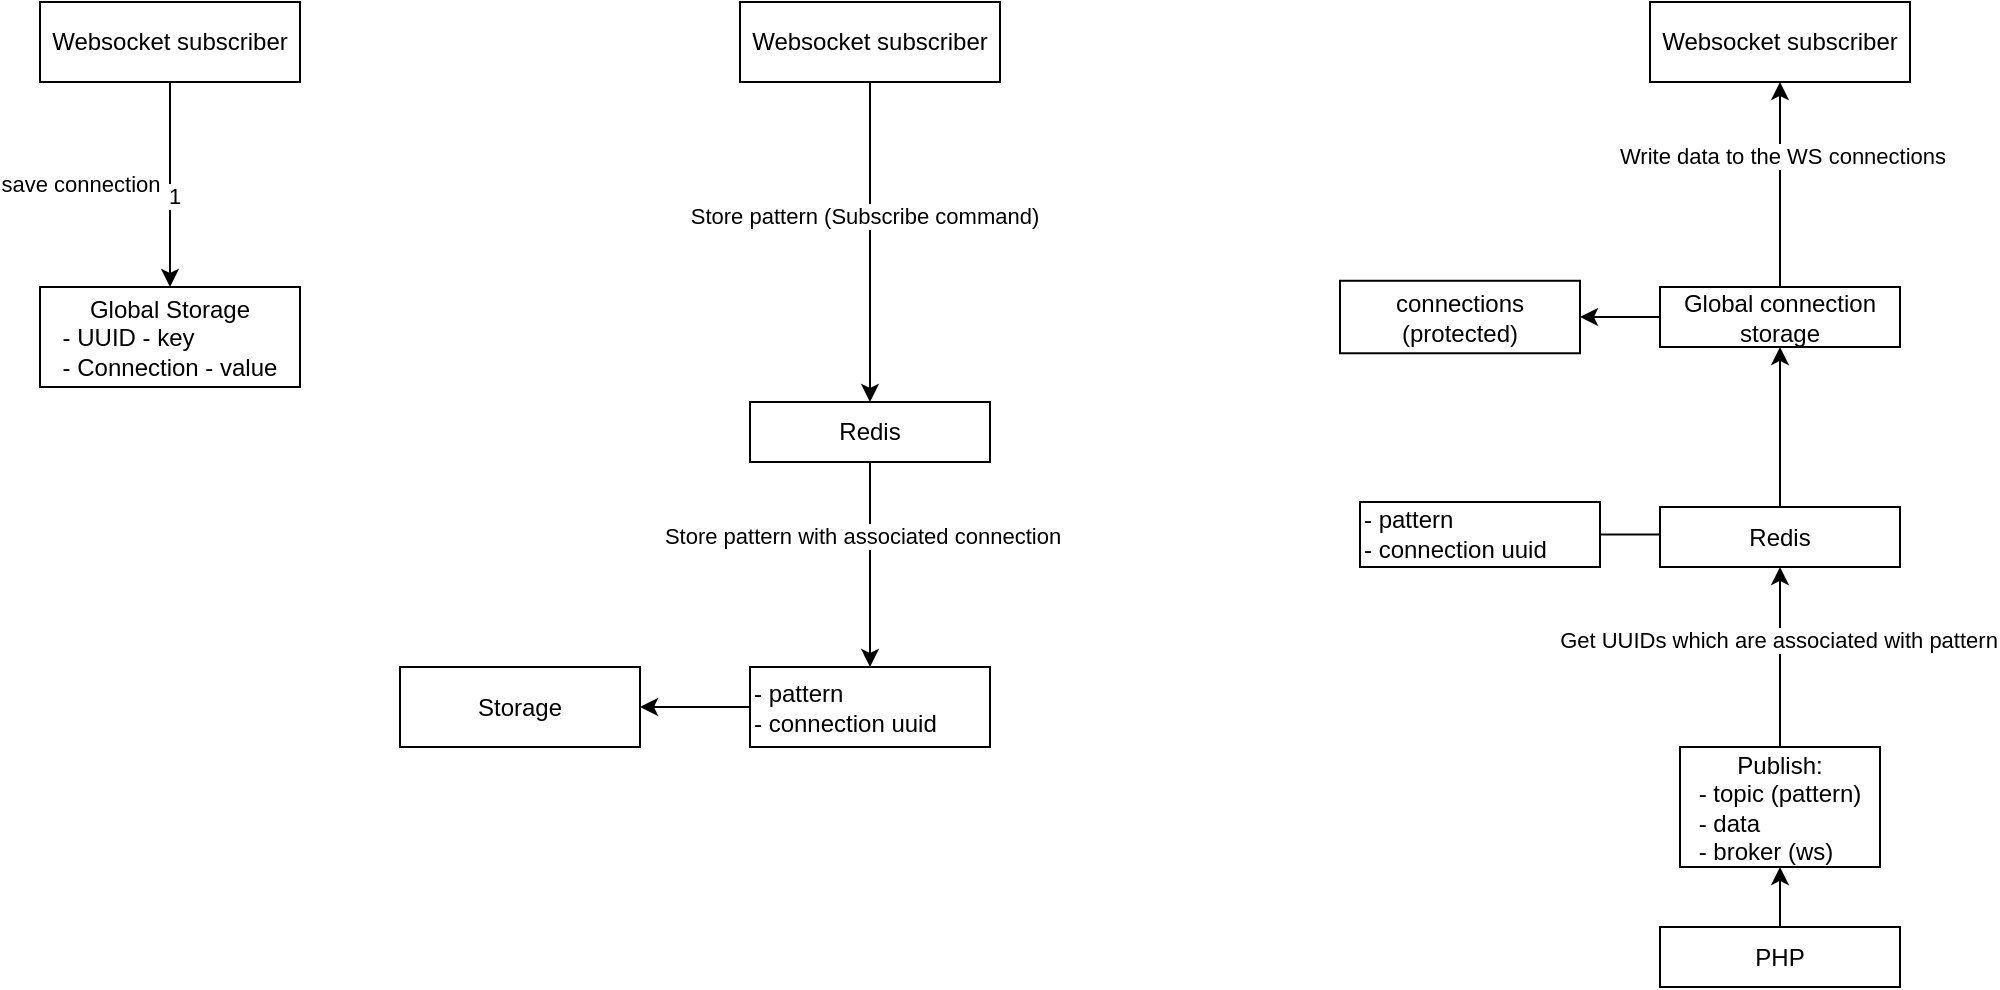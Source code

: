<mxfile version="14.5.1" type="device"><diagram id="WuhFehjWL4AdMcIrMOFQ" name="Page-1"><mxGraphModel dx="1350" dy="783" grid="1" gridSize="10" guides="1" tooltips="1" connect="1" arrows="1" fold="1" page="1" pageScale="1" pageWidth="1920" pageHeight="1200" math="0" shadow="0"><root><mxCell id="0"/><mxCell id="1" parent="0"/><mxCell id="WtGfvdR6lzOtZDkG-Guu-3" style="edgeStyle=orthogonalEdgeStyle;rounded=0;orthogonalLoop=1;jettySize=auto;html=1;exitX=0.5;exitY=1;exitDx=0;exitDy=0;entryX=0.5;entryY=0;entryDx=0;entryDy=0;" edge="1" parent="1" source="WtGfvdR6lzOtZDkG-Guu-1" target="WtGfvdR6lzOtZDkG-Guu-2"><mxGeometry relative="1" as="geometry"/></mxCell><mxCell id="WtGfvdR6lzOtZDkG-Guu-4" value="save connection" style="edgeLabel;html=1;align=center;verticalAlign=middle;resizable=0;points=[];" vertex="1" connectable="0" parent="WtGfvdR6lzOtZDkG-Guu-3"><mxGeometry x="-0.2" relative="1" as="geometry"><mxPoint x="-45" y="9.31" as="offset"/></mxGeometry></mxCell><mxCell id="WtGfvdR6lzOtZDkG-Guu-5" value="1" style="edgeLabel;html=1;align=center;verticalAlign=middle;resizable=0;points=[];" vertex="1" connectable="0" parent="WtGfvdR6lzOtZDkG-Guu-3"><mxGeometry x="-0.056" y="2" relative="1" as="geometry"><mxPoint y="7.97" as="offset"/></mxGeometry></mxCell><mxCell id="WtGfvdR6lzOtZDkG-Guu-1" value="Websocket subscriber" style="rounded=0;whiteSpace=wrap;html=1;" vertex="1" parent="1"><mxGeometry x="240" y="50" width="130" height="40" as="geometry"/></mxCell><mxCell id="WtGfvdR6lzOtZDkG-Guu-2" value="&lt;div&gt;&lt;span&gt;Global Storage&lt;/span&gt;&lt;/div&gt;&lt;div style=&quot;text-align: left&quot;&gt;&lt;span&gt;- UUID - key&lt;/span&gt;&lt;/div&gt;&lt;div style=&quot;text-align: left&quot;&gt;&lt;span&gt;- Connection - value&lt;/span&gt;&lt;/div&gt;" style="rounded=0;whiteSpace=wrap;html=1;" vertex="1" parent="1"><mxGeometry x="240" y="192.5" width="130" height="50" as="geometry"/></mxCell><mxCell id="WtGfvdR6lzOtZDkG-Guu-8" style="edgeStyle=orthogonalEdgeStyle;rounded=0;orthogonalLoop=1;jettySize=auto;html=1;exitX=0.5;exitY=1;exitDx=0;exitDy=0;entryX=0.5;entryY=0;entryDx=0;entryDy=0;" edge="1" parent="1" source="WtGfvdR6lzOtZDkG-Guu-6" target="WtGfvdR6lzOtZDkG-Guu-7"><mxGeometry relative="1" as="geometry"/></mxCell><mxCell id="WtGfvdR6lzOtZDkG-Guu-9" value="Store pattern (Subscribe command)" style="edgeLabel;html=1;align=center;verticalAlign=middle;resizable=0;points=[];" vertex="1" connectable="0" parent="WtGfvdR6lzOtZDkG-Guu-8"><mxGeometry x="-0.17" y="-3" relative="1" as="geometry"><mxPoint as="offset"/></mxGeometry></mxCell><mxCell id="WtGfvdR6lzOtZDkG-Guu-6" value="Websocket subscriber" style="rounded=0;whiteSpace=wrap;html=1;" vertex="1" parent="1"><mxGeometry x="590" y="50" width="130" height="40" as="geometry"/></mxCell><mxCell id="WtGfvdR6lzOtZDkG-Guu-11" style="edgeStyle=orthogonalEdgeStyle;rounded=0;orthogonalLoop=1;jettySize=auto;html=1;exitX=0.5;exitY=1;exitDx=0;exitDy=0;entryX=0.5;entryY=0;entryDx=0;entryDy=0;" edge="1" parent="1" source="WtGfvdR6lzOtZDkG-Guu-7" target="WtGfvdR6lzOtZDkG-Guu-10"><mxGeometry relative="1" as="geometry"><Array as="points"><mxPoint x="655" y="360"/><mxPoint x="655" y="360"/></Array></mxGeometry></mxCell><mxCell id="WtGfvdR6lzOtZDkG-Guu-12" value="Store pattern with associated connection" style="edgeLabel;html=1;align=center;verticalAlign=middle;resizable=0;points=[];" vertex="1" connectable="0" parent="WtGfvdR6lzOtZDkG-Guu-11"><mxGeometry x="-0.097" relative="1" as="geometry"><mxPoint x="-4.72" y="-10.03" as="offset"/></mxGeometry></mxCell><mxCell id="WtGfvdR6lzOtZDkG-Guu-7" value="Redis" style="rounded=0;whiteSpace=wrap;html=1;" vertex="1" parent="1"><mxGeometry x="595" y="250" width="120" height="30" as="geometry"/></mxCell><mxCell id="WtGfvdR6lzOtZDkG-Guu-33" style="edgeStyle=orthogonalEdgeStyle;rounded=0;orthogonalLoop=1;jettySize=auto;html=1;exitX=0;exitY=0.5;exitDx=0;exitDy=0;entryX=1;entryY=0.5;entryDx=0;entryDy=0;endArrow=classic;endFill=1;" edge="1" parent="1" source="WtGfvdR6lzOtZDkG-Guu-10" target="WtGfvdR6lzOtZDkG-Guu-32"><mxGeometry relative="1" as="geometry"/></mxCell><mxCell id="WtGfvdR6lzOtZDkG-Guu-10" value="- pattern&lt;br&gt;- connection uuid" style="rounded=0;whiteSpace=wrap;html=1;align=left;" vertex="1" parent="1"><mxGeometry x="595" y="382.5" width="120" height="40" as="geometry"/></mxCell><mxCell id="WtGfvdR6lzOtZDkG-Guu-15" value="Websocket subscriber" style="rounded=0;whiteSpace=wrap;html=1;" vertex="1" parent="1"><mxGeometry x="1045" y="50" width="130" height="40" as="geometry"/></mxCell><mxCell id="WtGfvdR6lzOtZDkG-Guu-27" style="edgeStyle=orthogonalEdgeStyle;rounded=0;orthogonalLoop=1;jettySize=auto;html=1;exitX=0.5;exitY=0;exitDx=0;exitDy=0;endArrow=classic;endFill=1;" edge="1" parent="1" source="WtGfvdR6lzOtZDkG-Guu-18" target="WtGfvdR6lzOtZDkG-Guu-26"><mxGeometry relative="1" as="geometry"/></mxCell><mxCell id="WtGfvdR6lzOtZDkG-Guu-18" value="Redis" style="rounded=0;whiteSpace=wrap;html=1;" vertex="1" parent="1"><mxGeometry x="1050" y="302.5" width="120" height="30" as="geometry"/></mxCell><mxCell id="WtGfvdR6lzOtZDkG-Guu-25" style="edgeStyle=orthogonalEdgeStyle;rounded=0;orthogonalLoop=1;jettySize=auto;html=1;exitX=1;exitY=0.5;exitDx=0;exitDy=0;entryX=0;entryY=0.5;entryDx=0;entryDy=0;endArrow=none;endFill=0;" edge="1" parent="1" source="WtGfvdR6lzOtZDkG-Guu-19" target="WtGfvdR6lzOtZDkG-Guu-18"><mxGeometry relative="1" as="geometry"/></mxCell><mxCell id="WtGfvdR6lzOtZDkG-Guu-19" value="- pattern&lt;br&gt;- connection uuid" style="rounded=0;whiteSpace=wrap;html=1;align=left;" vertex="1" parent="1"><mxGeometry x="900" y="300" width="120" height="32.5" as="geometry"/></mxCell><mxCell id="WtGfvdR6lzOtZDkG-Guu-22" style="edgeStyle=orthogonalEdgeStyle;rounded=0;orthogonalLoop=1;jettySize=auto;html=1;exitX=0.5;exitY=0;exitDx=0;exitDy=0;entryX=0.5;entryY=1;entryDx=0;entryDy=0;" edge="1" parent="1" source="WtGfvdR6lzOtZDkG-Guu-20" target="WtGfvdR6lzOtZDkG-Guu-21"><mxGeometry relative="1" as="geometry"/></mxCell><mxCell id="WtGfvdR6lzOtZDkG-Guu-20" value="PHP" style="rounded=0;whiteSpace=wrap;html=1;align=center;" vertex="1" parent="1"><mxGeometry x="1050" y="512.5" width="120" height="30" as="geometry"/></mxCell><mxCell id="WtGfvdR6lzOtZDkG-Guu-23" style="edgeStyle=orthogonalEdgeStyle;rounded=0;orthogonalLoop=1;jettySize=auto;html=1;exitX=0.5;exitY=0;exitDx=0;exitDy=0;entryX=0.5;entryY=1;entryDx=0;entryDy=0;" edge="1" parent="1" source="WtGfvdR6lzOtZDkG-Guu-21" target="WtGfvdR6lzOtZDkG-Guu-18"><mxGeometry relative="1" as="geometry"/></mxCell><mxCell id="WtGfvdR6lzOtZDkG-Guu-24" value="Get UUIDs which are associated with pattern" style="edgeLabel;html=1;align=center;verticalAlign=middle;resizable=0;points=[];" vertex="1" connectable="0" parent="WtGfvdR6lzOtZDkG-Guu-23"><mxGeometry x="0.187" y="1" relative="1" as="geometry"><mxPoint as="offset"/></mxGeometry></mxCell><mxCell id="WtGfvdR6lzOtZDkG-Guu-21" value="Publish:&lt;br&gt;&lt;div style=&quot;text-align: left&quot;&gt;&lt;span&gt;- topic (pattern)&lt;/span&gt;&lt;/div&gt;&lt;div style=&quot;text-align: left&quot;&gt;&lt;span&gt;- data&lt;/span&gt;&lt;/div&gt;&lt;div style=&quot;text-align: left&quot;&gt;&lt;span&gt;- broker (ws)&lt;/span&gt;&lt;/div&gt;" style="rounded=0;whiteSpace=wrap;html=1;align=center;" vertex="1" parent="1"><mxGeometry x="1060" y="422.5" width="100" height="60" as="geometry"/></mxCell><mxCell id="WtGfvdR6lzOtZDkG-Guu-29" style="edgeStyle=orthogonalEdgeStyle;rounded=0;orthogonalLoop=1;jettySize=auto;html=1;exitX=0;exitY=0.5;exitDx=0;exitDy=0;entryX=1;entryY=0.5;entryDx=0;entryDy=0;endArrow=classic;endFill=1;" edge="1" parent="1" source="WtGfvdR6lzOtZDkG-Guu-26" target="WtGfvdR6lzOtZDkG-Guu-28"><mxGeometry relative="1" as="geometry"/></mxCell><mxCell id="WtGfvdR6lzOtZDkG-Guu-30" style="edgeStyle=orthogonalEdgeStyle;rounded=0;orthogonalLoop=1;jettySize=auto;html=1;exitX=0.5;exitY=0;exitDx=0;exitDy=0;entryX=0.5;entryY=1;entryDx=0;entryDy=0;endArrow=classic;endFill=1;" edge="1" parent="1" source="WtGfvdR6lzOtZDkG-Guu-26" target="WtGfvdR6lzOtZDkG-Guu-15"><mxGeometry relative="1" as="geometry"/></mxCell><mxCell id="WtGfvdR6lzOtZDkG-Guu-31" value="Write data to the WS connections" style="edgeLabel;html=1;align=center;verticalAlign=middle;resizable=0;points=[];" vertex="1" connectable="0" parent="WtGfvdR6lzOtZDkG-Guu-30"><mxGeometry x="0.279" y="-1" relative="1" as="geometry"><mxPoint as="offset"/></mxGeometry></mxCell><mxCell id="WtGfvdR6lzOtZDkG-Guu-26" value="Global connection storage" style="rounded=0;whiteSpace=wrap;html=1;align=center;" vertex="1" parent="1"><mxGeometry x="1050" y="192.5" width="120" height="30" as="geometry"/></mxCell><mxCell id="WtGfvdR6lzOtZDkG-Guu-28" value="connections (protected)" style="rounded=0;whiteSpace=wrap;html=1;align=center;" vertex="1" parent="1"><mxGeometry x="890" y="189.38" width="120" height="36.25" as="geometry"/></mxCell><mxCell id="WtGfvdR6lzOtZDkG-Guu-32" value="Storage" style="rounded=0;whiteSpace=wrap;html=1;align=center;" vertex="1" parent="1"><mxGeometry x="420" y="382.5" width="120" height="40" as="geometry"/></mxCell></root></mxGraphModel></diagram></mxfile>